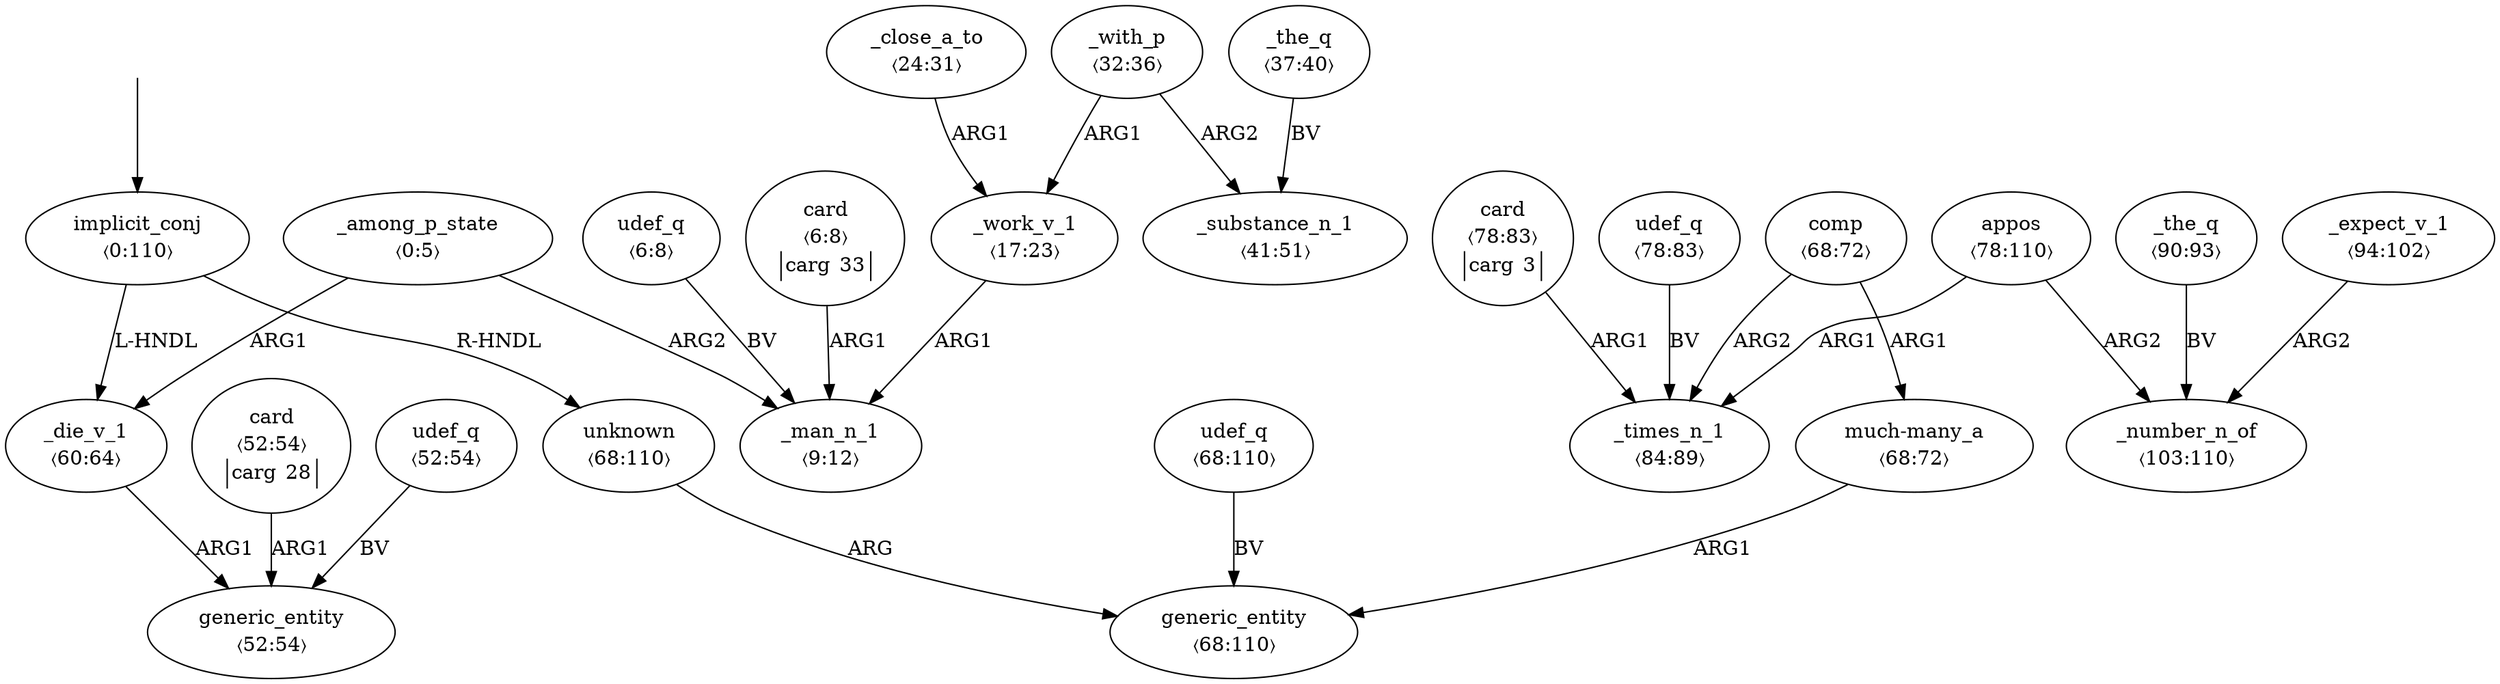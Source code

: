 digraph "20003013" {
  top [ style=invis ];
  top -> 0;
  0 [ label=<<table align="center" border="0" cellspacing="0"><tr><td colspan="2">implicit_conj</td></tr><tr><td colspan="2">〈0:110〉</td></tr></table>> ];
  1 [ label=<<table align="center" border="0" cellspacing="0"><tr><td colspan="2">_among_p_state</td></tr><tr><td colspan="2">〈0:5〉</td></tr></table>> ];
  2 [ label=<<table align="center" border="0" cellspacing="0"><tr><td colspan="2">udef_q</td></tr><tr><td colspan="2">〈6:8〉</td></tr></table>> ];
  3 [ label=<<table align="center" border="0" cellspacing="0"><tr><td colspan="2">card</td></tr><tr><td colspan="2">〈6:8〉</td></tr><tr><td sides="l" border="1" align="left">carg</td><td sides="r" border="1" align="left">33</td></tr></table>> ];
  4 [ label=<<table align="center" border="0" cellspacing="0"><tr><td colspan="2">_man_n_1</td></tr><tr><td colspan="2">〈9:12〉</td></tr></table>> ];
  5 [ label=<<table align="center" border="0" cellspacing="0"><tr><td colspan="2">_work_v_1</td></tr><tr><td colspan="2">〈17:23〉</td></tr></table>> ];
  6 [ label=<<table align="center" border="0" cellspacing="0"><tr><td colspan="2">_close_a_to</td></tr><tr><td colspan="2">〈24:31〉</td></tr></table>> ];
  7 [ label=<<table align="center" border="0" cellspacing="0"><tr><td colspan="2">_with_p</td></tr><tr><td colspan="2">〈32:36〉</td></tr></table>> ];
  8 [ label=<<table align="center" border="0" cellspacing="0"><tr><td colspan="2">_the_q</td></tr><tr><td colspan="2">〈37:40〉</td></tr></table>> ];
  9 [ label=<<table align="center" border="0" cellspacing="0"><tr><td colspan="2">_substance_n_1</td></tr><tr><td colspan="2">〈41:51〉</td></tr></table>> ];
  10 [ label=<<table align="center" border="0" cellspacing="0"><tr><td colspan="2">generic_entity</td></tr><tr><td colspan="2">〈52:54〉</td></tr></table>> ];
  11 [ label=<<table align="center" border="0" cellspacing="0"><tr><td colspan="2">udef_q</td></tr><tr><td colspan="2">〈52:54〉</td></tr></table>> ];
  12 [ label=<<table align="center" border="0" cellspacing="0"><tr><td colspan="2">card</td></tr><tr><td colspan="2">〈52:54〉</td></tr><tr><td sides="l" border="1" align="left">carg</td><td sides="r" border="1" align="left">28</td></tr></table>> ];
  13 [ label=<<table align="center" border="0" cellspacing="0"><tr><td colspan="2">_die_v_1</td></tr><tr><td colspan="2">〈60:64〉</td></tr></table>> ];
  14 [ label=<<table align="center" border="0" cellspacing="0"><tr><td colspan="2">unknown</td></tr><tr><td colspan="2">〈68:110〉</td></tr></table>> ];
  15 [ label=<<table align="center" border="0" cellspacing="0"><tr><td colspan="2">generic_entity</td></tr><tr><td colspan="2">〈68:110〉</td></tr></table>> ];
  16 [ label=<<table align="center" border="0" cellspacing="0"><tr><td colspan="2">udef_q</td></tr><tr><td colspan="2">〈68:110〉</td></tr></table>> ];
  17 [ label=<<table align="center" border="0" cellspacing="0"><tr><td colspan="2">much-many_a</td></tr><tr><td colspan="2">〈68:72〉</td></tr></table>> ];
  18 [ label=<<table align="center" border="0" cellspacing="0"><tr><td colspan="2">comp</td></tr><tr><td colspan="2">〈68:72〉</td></tr></table>> ];
  19 [ label=<<table align="center" border="0" cellspacing="0"><tr><td colspan="2">appos</td></tr><tr><td colspan="2">〈78:110〉</td></tr></table>> ];
  20 [ label=<<table align="center" border="0" cellspacing="0"><tr><td colspan="2">udef_q</td></tr><tr><td colspan="2">〈78:83〉</td></tr></table>> ];
  21 [ label=<<table align="center" border="0" cellspacing="0"><tr><td colspan="2">card</td></tr><tr><td colspan="2">〈78:83〉</td></tr><tr><td sides="l" border="1" align="left">carg</td><td sides="r" border="1" align="left">3</td></tr></table>> ];
  22 [ label=<<table align="center" border="0" cellspacing="0"><tr><td colspan="2">_times_n_1</td></tr><tr><td colspan="2">〈84:89〉</td></tr></table>> ];
  23 [ label=<<table align="center" border="0" cellspacing="0"><tr><td colspan="2">_the_q</td></tr><tr><td colspan="2">〈90:93〉</td></tr></table>> ];
  24 [ label=<<table align="center" border="0" cellspacing="0"><tr><td colspan="2">_expect_v_1</td></tr><tr><td colspan="2">〈94:102〉</td></tr></table>> ];
  25 [ label=<<table align="center" border="0" cellspacing="0"><tr><td colspan="2">_number_n_of</td></tr><tr><td colspan="2">〈103:110〉</td></tr></table>> ];
  1 -> 13 [ label="ARG1" ];
  0 -> 13 [ label="L-HNDL" ];
  7 -> 5 [ label="ARG1" ];
  18 -> 17 [ label="ARG1" ];
  19 -> 25 [ label="ARG2" ];
  6 -> 5 [ label="ARG1" ];
  14 -> 15 [ label="ARG" ];
  20 -> 22 [ label="BV" ];
  24 -> 25 [ label="ARG2" ];
  1 -> 4 [ label="ARG2" ];
  0 -> 14 [ label="R-HNDL" ];
  2 -> 4 [ label="BV" ];
  18 -> 22 [ label="ARG2" ];
  19 -> 22 [ label="ARG1" ];
  23 -> 25 [ label="BV" ];
  8 -> 9 [ label="BV" ];
  16 -> 15 [ label="BV" ];
  21 -> 22 [ label="ARG1" ];
  5 -> 4 [ label="ARG1" ];
  7 -> 9 [ label="ARG2" ];
  12 -> 10 [ label="ARG1" ];
  3 -> 4 [ label="ARG1" ];
  11 -> 10 [ label="BV" ];
  17 -> 15 [ label="ARG1" ];
  13 -> 10 [ label="ARG1" ];
}

